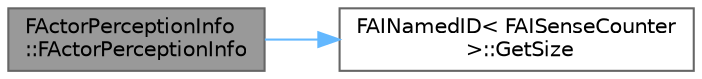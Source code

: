 digraph "FActorPerceptionInfo::FActorPerceptionInfo"
{
 // INTERACTIVE_SVG=YES
 // LATEX_PDF_SIZE
  bgcolor="transparent";
  edge [fontname=Helvetica,fontsize=10,labelfontname=Helvetica,labelfontsize=10];
  node [fontname=Helvetica,fontsize=10,shape=box,height=0.2,width=0.4];
  rankdir="LR";
  Node1 [id="Node000001",label="FActorPerceptionInfo\l::FActorPerceptionInfo",height=0.2,width=0.4,color="gray40", fillcolor="grey60", style="filled", fontcolor="black",tooltip=" "];
  Node1 -> Node2 [id="edge1_Node000001_Node000002",color="steelblue1",style="solid",tooltip=" "];
  Node2 [id="Node000002",label="FAINamedID\< FAISenseCounter\l \>::GetSize",height=0.2,width=0.4,color="grey40", fillcolor="white", style="filled",URL="$d7/dd5/structFAINamedID.html#aaa72f358a63c8e4edbdd8df0ee09d3fb",tooltip=" "];
}
